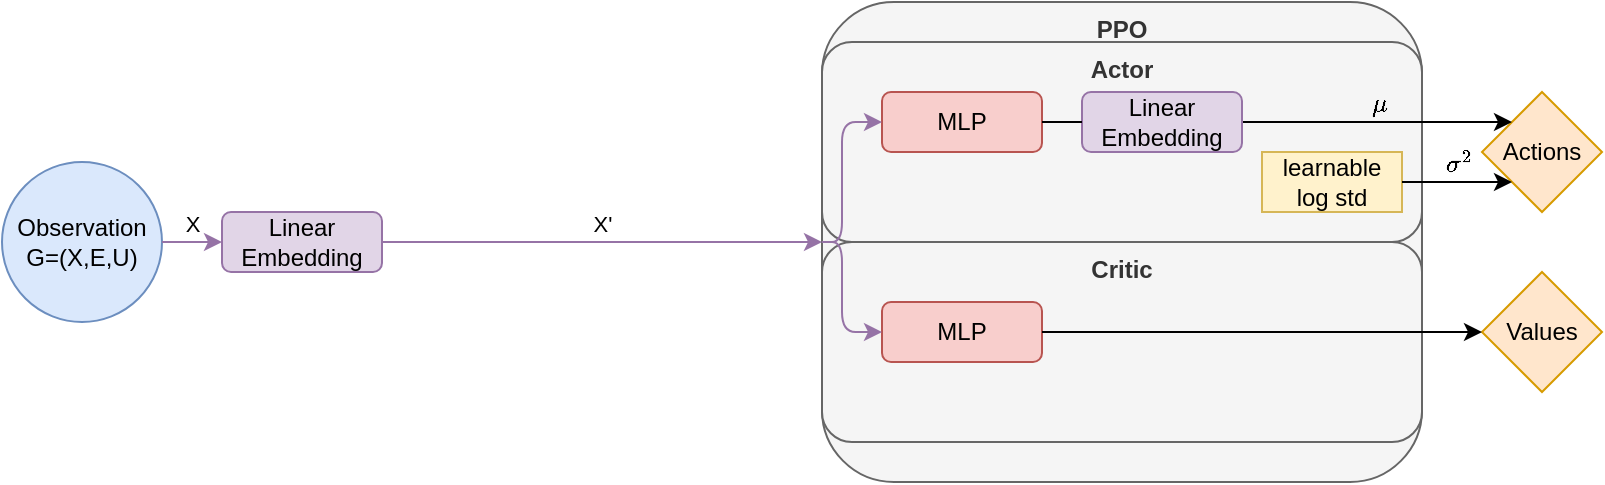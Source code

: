 <mxfile version="16.1.2" type="device"><diagram id="MIkvyEjn7WVvJGON5ib3" name="Page-1"><mxGraphModel dx="630" dy="496" grid="1" gridSize="10" guides="1" tooltips="1" connect="1" arrows="1" fold="1" page="1" pageScale="1" pageWidth="850" pageHeight="1100" math="1" shadow="0"><root><mxCell id="0"/><mxCell id="1" parent="0"/><mxCell id="rXGMqINhJFr6Beoe7U-a-1" value="Observation&lt;br&gt;G=(X,E,U)" style="ellipse;whiteSpace=wrap;html=1;aspect=fixed;fillColor=#dae8fc;strokeColor=#6c8ebf;" parent="1" vertex="1"><mxGeometry x="40" y="160" width="80" height="80" as="geometry"/></mxCell><mxCell id="rXGMqINhJFr6Beoe7U-a-5" value="Linear Embedding" style="rounded=1;whiteSpace=wrap;html=1;fillColor=#e1d5e7;strokeColor=#9673a6;" parent="1" vertex="1"><mxGeometry x="150" y="185" width="80" height="30" as="geometry"/></mxCell><mxCell id="rXGMqINhJFr6Beoe7U-a-10" value="PPO" style="rounded=1;whiteSpace=wrap;html=1;fillColor=#f5f5f5;fontColor=#333333;strokeColor=#666666;verticalAlign=top;fontStyle=1" parent="1" vertex="1"><mxGeometry x="450" y="80" width="300" height="240" as="geometry"/></mxCell><mxCell id="rXGMqINhJFr6Beoe7U-a-11" value="X" style="endArrow=classic;html=1;rounded=0;verticalAlign=bottom;fillColor=#e1d5e7;strokeColor=#9673a6;" parent="1" source="rXGMqINhJFr6Beoe7U-a-1" target="rXGMqINhJFr6Beoe7U-a-5" edge="1"><mxGeometry width="50" height="50" relative="1" as="geometry"><mxPoint x="430" y="320" as="sourcePoint"/><mxPoint x="480" y="270" as="targetPoint"/></mxGeometry></mxCell><mxCell id="rXGMqINhJFr6Beoe7U-a-12" value="X'" style="endArrow=classic;html=1;rounded=0;verticalAlign=bottom;fillColor=#e1d5e7;strokeColor=#9673a6;" parent="1" source="rXGMqINhJFr6Beoe7U-a-5" target="rXGMqINhJFr6Beoe7U-a-10" edge="1"><mxGeometry width="50" height="50" relative="1" as="geometry"><mxPoint x="130.0" y="210" as="sourcePoint"/><mxPoint x="250" y="200" as="targetPoint"/></mxGeometry></mxCell><mxCell id="rXGMqINhJFr6Beoe7U-a-14" value="Actions" style="rhombus;whiteSpace=wrap;html=1;fillColor=#ffe6cc;strokeColor=#d79b00;" parent="1" vertex="1"><mxGeometry x="780" y="125" width="60" height="60" as="geometry"/></mxCell><mxCell id="rXGMqINhJFr6Beoe7U-a-15" value="Values" style="rhombus;whiteSpace=wrap;html=1;fillColor=#ffe6cc;strokeColor=#d79b00;" parent="1" vertex="1"><mxGeometry x="780" y="215" width="60" height="60" as="geometry"/></mxCell><mxCell id="rXGMqINhJFr6Beoe7U-a-21" value="Actor" style="rounded=1;whiteSpace=wrap;html=1;fillColor=#f5f5f5;fontColor=#333333;strokeColor=#666666;verticalAlign=top;fontStyle=1" parent="1" vertex="1"><mxGeometry x="450" y="100" width="300" height="100" as="geometry"/></mxCell><mxCell id="rXGMqINhJFr6Beoe7U-a-19" value="MLP" style="rounded=1;whiteSpace=wrap;html=1;fillColor=#f8cecc;strokeColor=#b85450;" parent="1" vertex="1"><mxGeometry x="480" y="125" width="80" height="30" as="geometry"/></mxCell><mxCell id="rXGMqINhJFr6Beoe7U-a-22" value="Critic" style="rounded=1;whiteSpace=wrap;html=1;fillColor=#f5f5f5;fontColor=#333333;strokeColor=#666666;verticalAlign=top;fontStyle=1" parent="1" vertex="1"><mxGeometry x="450" y="200" width="300" height="100" as="geometry"/></mxCell><mxCell id="rXGMqINhJFr6Beoe7U-a-20" value="MLP" style="rounded=1;whiteSpace=wrap;html=1;fillColor=#f8cecc;strokeColor=#b85450;" parent="1" vertex="1"><mxGeometry x="480" y="230" width="80" height="30" as="geometry"/></mxCell><mxCell id="rXGMqINhJFr6Beoe7U-a-23" value="" style="endArrow=classic;html=1;rounded=1;verticalAlign=bottom;entryX=0;entryY=0.5;entryDx=0;entryDy=0;exitX=0;exitY=0.5;exitDx=0;exitDy=0;fillColor=#e1d5e7;strokeColor=#9673a6;" parent="1" source="rXGMqINhJFr6Beoe7U-a-10" target="rXGMqINhJFr6Beoe7U-a-19" edge="1"><mxGeometry width="50" height="50" relative="1" as="geometry"><mxPoint x="240" y="210" as="sourcePoint"/><mxPoint x="290" y="210" as="targetPoint"/><Array as="points"><mxPoint x="460" y="200"/><mxPoint x="460" y="140"/></Array></mxGeometry></mxCell><mxCell id="rXGMqINhJFr6Beoe7U-a-24" value="" style="endArrow=classic;html=1;rounded=1;verticalAlign=bottom;entryX=0;entryY=0.5;entryDx=0;entryDy=0;exitX=0;exitY=0.5;exitDx=0;exitDy=0;fillColor=#e1d5e7;strokeColor=#9673a6;" parent="1" source="rXGMqINhJFr6Beoe7U-a-10" target="rXGMqINhJFr6Beoe7U-a-20" edge="1"><mxGeometry width="50" height="50" relative="1" as="geometry"><mxPoint x="290" y="210" as="sourcePoint"/><mxPoint x="320" y="165" as="targetPoint"/><Array as="points"><mxPoint x="460" y="200"/><mxPoint x="460" y="245"/></Array></mxGeometry></mxCell><mxCell id="rXGMqINhJFr6Beoe7U-a-17" value="\(\mu\)" style="endArrow=classic;html=1;rounded=0;exitX=1;exitY=0.5;exitDx=0;exitDy=0;entryX=0;entryY=0;entryDx=0;entryDy=0;verticalAlign=bottom;labelBackgroundColor=none;startArrow=none;" parent="1" source="n6MdSxLT4ElcxL_J09z9-2" target="rXGMqINhJFr6Beoe7U-a-14" edge="1"><mxGeometry width="50" height="50" relative="1" as="geometry"><mxPoint x="760" y="255.76" as="sourcePoint"/><mxPoint x="790.375" y="255.375" as="targetPoint"/></mxGeometry></mxCell><mxCell id="rXGMqINhJFr6Beoe7U-a-25" value="learnable log std" style="rounded=0;whiteSpace=wrap;html=1;fillColor=#fff2cc;strokeColor=#d6b656;" parent="1" vertex="1"><mxGeometry x="670" y="155" width="70" height="30" as="geometry"/></mxCell><mxCell id="n6MdSxLT4ElcxL_J09z9-1" value="\(\sigma^2\)" style="endArrow=classic;html=1;rounded=0;exitX=1;exitY=0.5;exitDx=0;exitDy=0;entryX=0;entryY=1;entryDx=0;entryDy=0;verticalAlign=bottom;labelBackgroundColor=none;" parent="1" source="rXGMqINhJFr6Beoe7U-a-25" target="rXGMqINhJFr6Beoe7U-a-14" edge="1"><mxGeometry width="50" height="50" relative="1" as="geometry"><mxPoint x="400" y="150" as="sourcePoint"/><mxPoint x="805" y="150" as="targetPoint"/></mxGeometry></mxCell><mxCell id="n6MdSxLT4ElcxL_J09z9-2" value="Linear Embedding" style="rounded=1;whiteSpace=wrap;html=1;fillColor=#e1d5e7;strokeColor=#9673a6;" parent="1" vertex="1"><mxGeometry x="580" y="125" width="80" height="30" as="geometry"/></mxCell><mxCell id="n6MdSxLT4ElcxL_J09z9-3" value="" style="endArrow=none;html=1;rounded=0;exitX=1;exitY=0.5;exitDx=0;exitDy=0;verticalAlign=bottom;labelBackgroundColor=none;" parent="1" source="rXGMqINhJFr6Beoe7U-a-19" target="n6MdSxLT4ElcxL_J09z9-2" edge="1"><mxGeometry width="50" height="50" relative="1" as="geometry"><mxPoint x="390" y="140" as="sourcePoint"/><mxPoint x="795" y="140" as="targetPoint"/></mxGeometry></mxCell><mxCell id="n6MdSxLT4ElcxL_J09z9-5" value="" style="endArrow=classic;html=1;rounded=0;labelBackgroundColor=none;entryX=0;entryY=0.5;entryDx=0;entryDy=0;" parent="1" source="rXGMqINhJFr6Beoe7U-a-20" target="rXGMqINhJFr6Beoe7U-a-15" edge="1"><mxGeometry width="50" height="50" relative="1" as="geometry"><mxPoint x="520" y="310" as="sourcePoint"/><mxPoint x="650" y="245" as="targetPoint"/></mxGeometry></mxCell></root></mxGraphModel></diagram></mxfile>